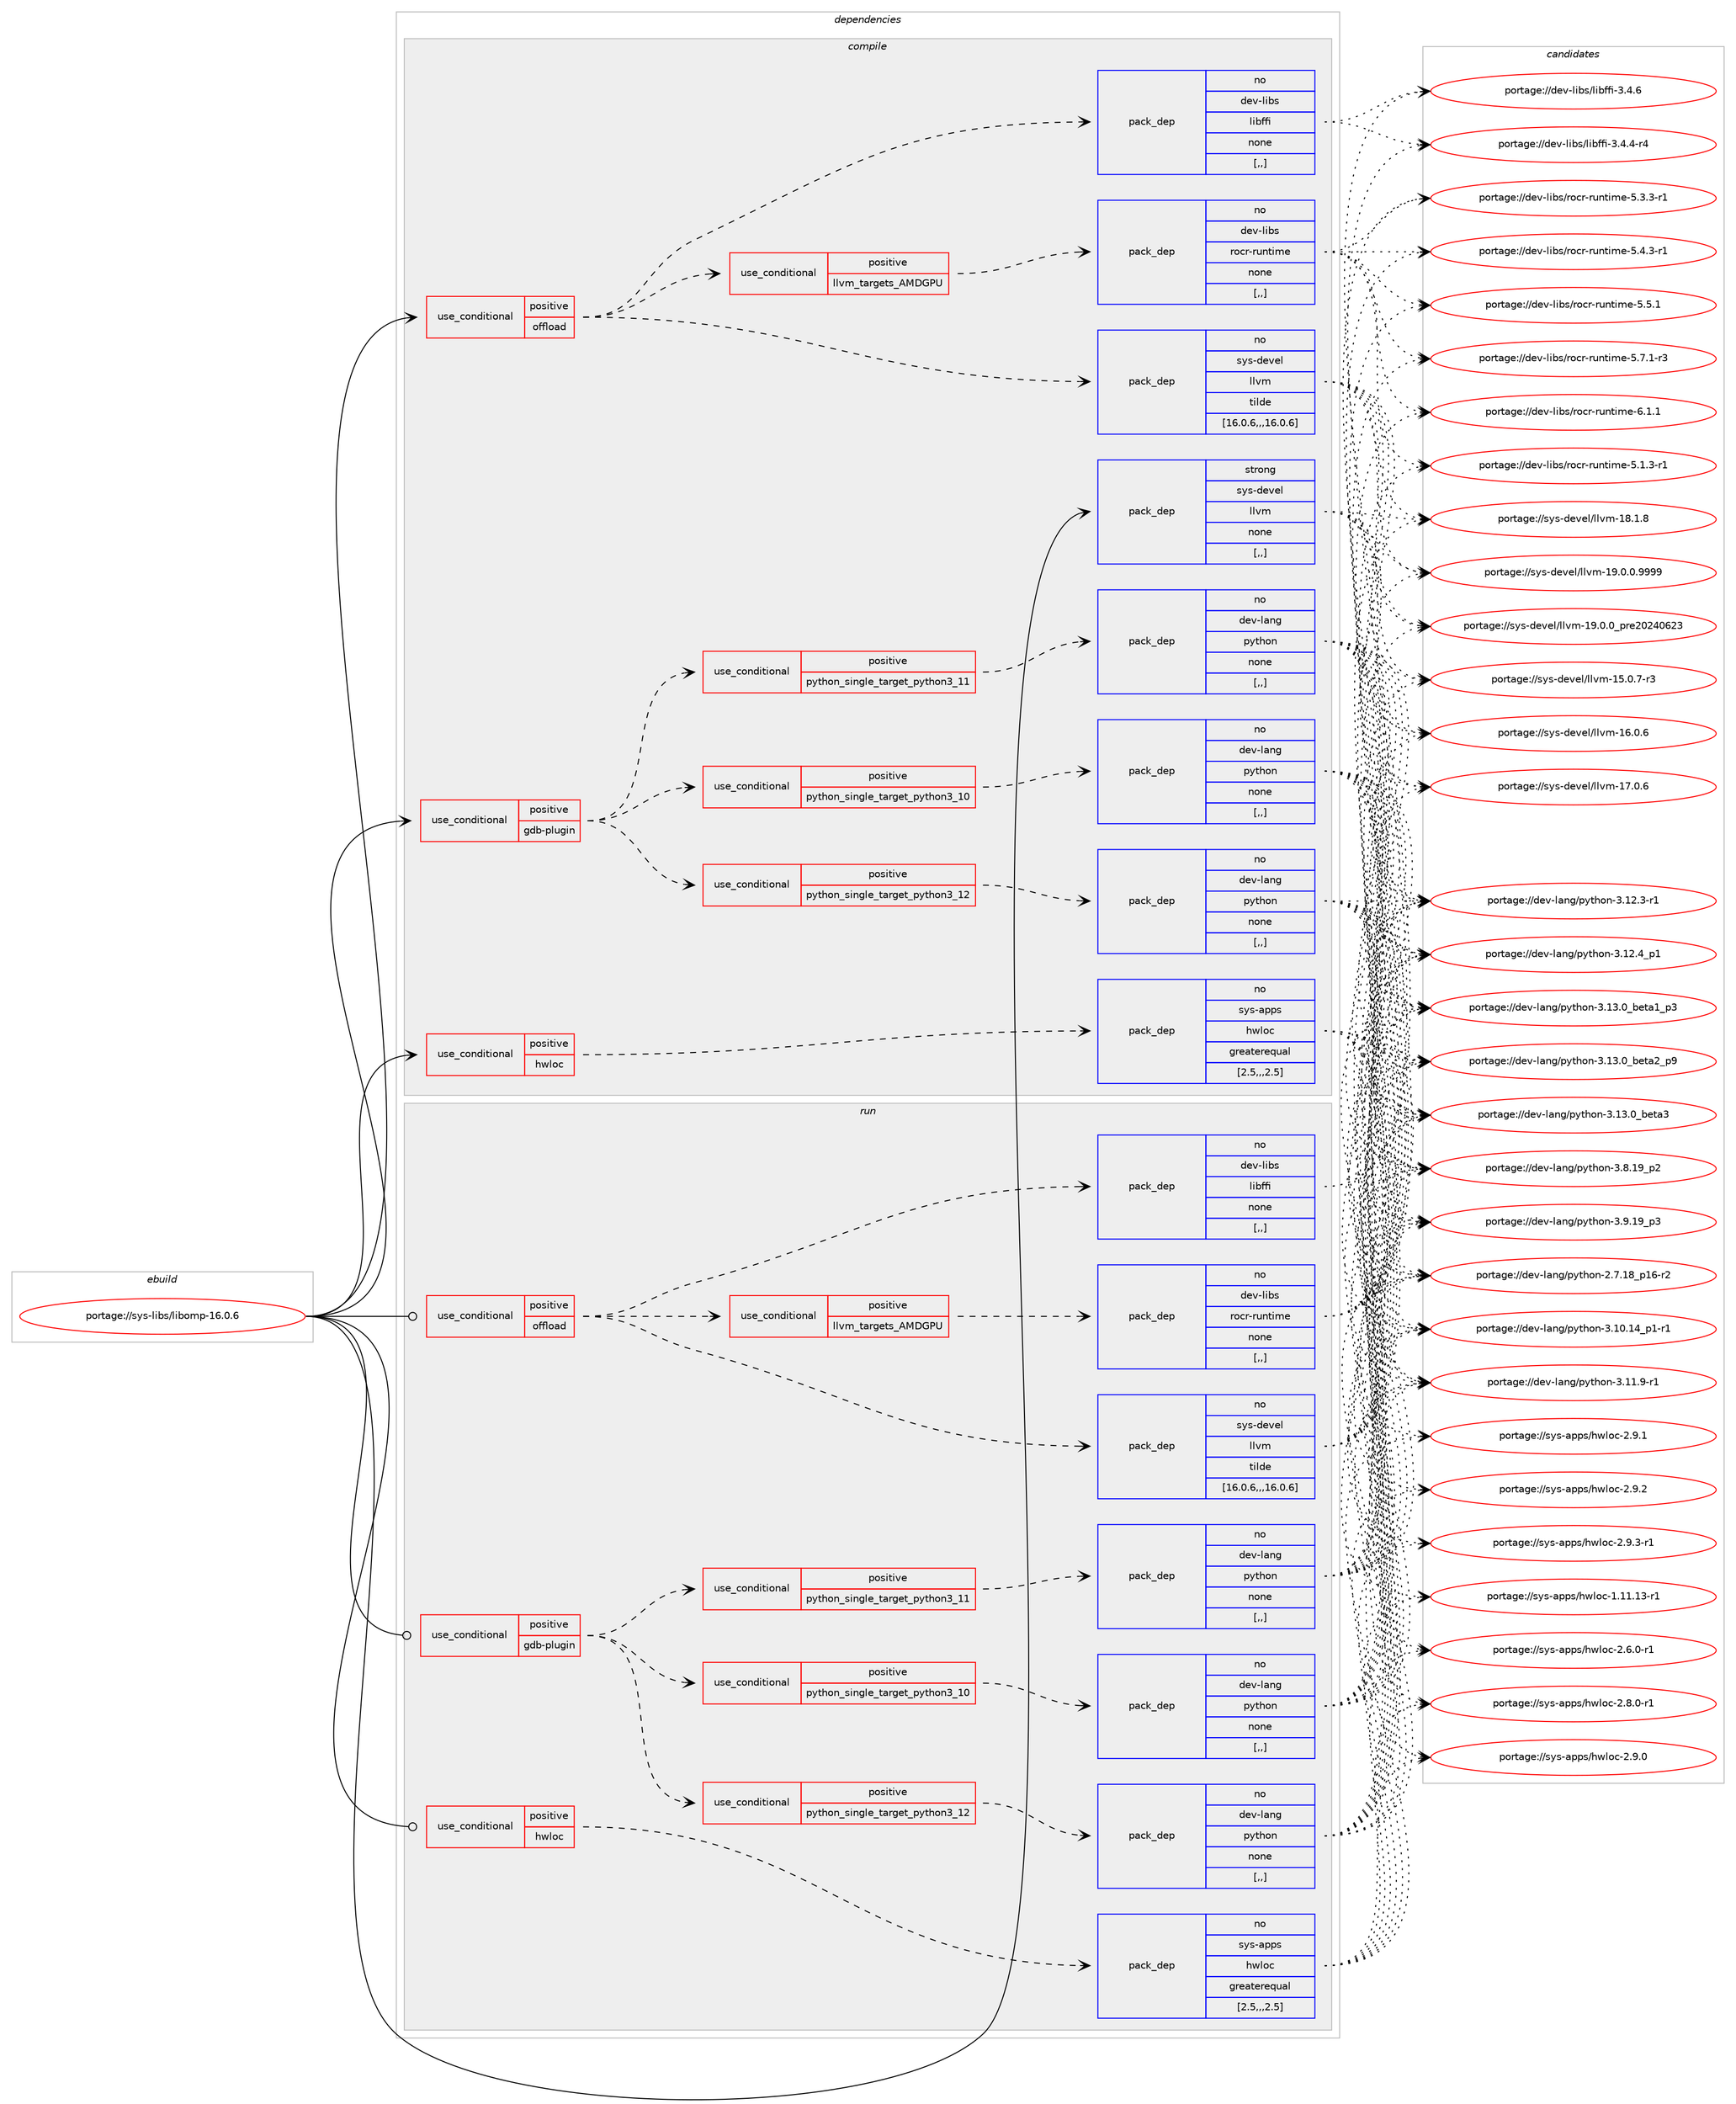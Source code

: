 digraph prolog {

# *************
# Graph options
# *************

newrank=true;
concentrate=true;
compound=true;
graph [rankdir=LR,fontname=Helvetica,fontsize=10,ranksep=1.5];#, ranksep=2.5, nodesep=0.2];
edge  [arrowhead=vee];
node  [fontname=Helvetica,fontsize=10];

# **********
# The ebuild
# **********

subgraph cluster_leftcol {
color=gray;
rank=same;
label=<<i>ebuild</i>>;
id [label="portage://sys-libs/libomp-16.0.6", color=red, width=4, href="../sys-libs/libomp-16.0.6.svg"];
}

# ****************
# The dependencies
# ****************

subgraph cluster_midcol {
color=gray;
label=<<i>dependencies</i>>;
subgraph cluster_compile {
fillcolor="#eeeeee";
style=filled;
label=<<i>compile</i>>;
subgraph cond114819 {
dependency431133 [label=<<TABLE BORDER="0" CELLBORDER="1" CELLSPACING="0" CELLPADDING="4"><TR><TD ROWSPAN="3" CELLPADDING="10">use_conditional</TD></TR><TR><TD>positive</TD></TR><TR><TD>gdb-plugin</TD></TR></TABLE>>, shape=none, color=red];
subgraph cond114820 {
dependency431134 [label=<<TABLE BORDER="0" CELLBORDER="1" CELLSPACING="0" CELLPADDING="4"><TR><TD ROWSPAN="3" CELLPADDING="10">use_conditional</TD></TR><TR><TD>positive</TD></TR><TR><TD>python_single_target_python3_10</TD></TR></TABLE>>, shape=none, color=red];
subgraph pack313389 {
dependency431135 [label=<<TABLE BORDER="0" CELLBORDER="1" CELLSPACING="0" CELLPADDING="4" WIDTH="220"><TR><TD ROWSPAN="6" CELLPADDING="30">pack_dep</TD></TR><TR><TD WIDTH="110">no</TD></TR><TR><TD>dev-lang</TD></TR><TR><TD>python</TD></TR><TR><TD>none</TD></TR><TR><TD>[,,]</TD></TR></TABLE>>, shape=none, color=blue];
}
dependency431134:e -> dependency431135:w [weight=20,style="dashed",arrowhead="vee"];
}
dependency431133:e -> dependency431134:w [weight=20,style="dashed",arrowhead="vee"];
subgraph cond114821 {
dependency431136 [label=<<TABLE BORDER="0" CELLBORDER="1" CELLSPACING="0" CELLPADDING="4"><TR><TD ROWSPAN="3" CELLPADDING="10">use_conditional</TD></TR><TR><TD>positive</TD></TR><TR><TD>python_single_target_python3_11</TD></TR></TABLE>>, shape=none, color=red];
subgraph pack313390 {
dependency431137 [label=<<TABLE BORDER="0" CELLBORDER="1" CELLSPACING="0" CELLPADDING="4" WIDTH="220"><TR><TD ROWSPAN="6" CELLPADDING="30">pack_dep</TD></TR><TR><TD WIDTH="110">no</TD></TR><TR><TD>dev-lang</TD></TR><TR><TD>python</TD></TR><TR><TD>none</TD></TR><TR><TD>[,,]</TD></TR></TABLE>>, shape=none, color=blue];
}
dependency431136:e -> dependency431137:w [weight=20,style="dashed",arrowhead="vee"];
}
dependency431133:e -> dependency431136:w [weight=20,style="dashed",arrowhead="vee"];
subgraph cond114822 {
dependency431138 [label=<<TABLE BORDER="0" CELLBORDER="1" CELLSPACING="0" CELLPADDING="4"><TR><TD ROWSPAN="3" CELLPADDING="10">use_conditional</TD></TR><TR><TD>positive</TD></TR><TR><TD>python_single_target_python3_12</TD></TR></TABLE>>, shape=none, color=red];
subgraph pack313391 {
dependency431139 [label=<<TABLE BORDER="0" CELLBORDER="1" CELLSPACING="0" CELLPADDING="4" WIDTH="220"><TR><TD ROWSPAN="6" CELLPADDING="30">pack_dep</TD></TR><TR><TD WIDTH="110">no</TD></TR><TR><TD>dev-lang</TD></TR><TR><TD>python</TD></TR><TR><TD>none</TD></TR><TR><TD>[,,]</TD></TR></TABLE>>, shape=none, color=blue];
}
dependency431138:e -> dependency431139:w [weight=20,style="dashed",arrowhead="vee"];
}
dependency431133:e -> dependency431138:w [weight=20,style="dashed",arrowhead="vee"];
}
id:e -> dependency431133:w [weight=20,style="solid",arrowhead="vee"];
subgraph cond114823 {
dependency431140 [label=<<TABLE BORDER="0" CELLBORDER="1" CELLSPACING="0" CELLPADDING="4"><TR><TD ROWSPAN="3" CELLPADDING="10">use_conditional</TD></TR><TR><TD>positive</TD></TR><TR><TD>hwloc</TD></TR></TABLE>>, shape=none, color=red];
subgraph pack313392 {
dependency431141 [label=<<TABLE BORDER="0" CELLBORDER="1" CELLSPACING="0" CELLPADDING="4" WIDTH="220"><TR><TD ROWSPAN="6" CELLPADDING="30">pack_dep</TD></TR><TR><TD WIDTH="110">no</TD></TR><TR><TD>sys-apps</TD></TR><TR><TD>hwloc</TD></TR><TR><TD>greaterequal</TD></TR><TR><TD>[2.5,,,2.5]</TD></TR></TABLE>>, shape=none, color=blue];
}
dependency431140:e -> dependency431141:w [weight=20,style="dashed",arrowhead="vee"];
}
id:e -> dependency431140:w [weight=20,style="solid",arrowhead="vee"];
subgraph cond114824 {
dependency431142 [label=<<TABLE BORDER="0" CELLBORDER="1" CELLSPACING="0" CELLPADDING="4"><TR><TD ROWSPAN="3" CELLPADDING="10">use_conditional</TD></TR><TR><TD>positive</TD></TR><TR><TD>offload</TD></TR></TABLE>>, shape=none, color=red];
subgraph pack313393 {
dependency431143 [label=<<TABLE BORDER="0" CELLBORDER="1" CELLSPACING="0" CELLPADDING="4" WIDTH="220"><TR><TD ROWSPAN="6" CELLPADDING="30">pack_dep</TD></TR><TR><TD WIDTH="110">no</TD></TR><TR><TD>dev-libs</TD></TR><TR><TD>libffi</TD></TR><TR><TD>none</TD></TR><TR><TD>[,,]</TD></TR></TABLE>>, shape=none, color=blue];
}
dependency431142:e -> dependency431143:w [weight=20,style="dashed",arrowhead="vee"];
subgraph pack313394 {
dependency431144 [label=<<TABLE BORDER="0" CELLBORDER="1" CELLSPACING="0" CELLPADDING="4" WIDTH="220"><TR><TD ROWSPAN="6" CELLPADDING="30">pack_dep</TD></TR><TR><TD WIDTH="110">no</TD></TR><TR><TD>sys-devel</TD></TR><TR><TD>llvm</TD></TR><TR><TD>tilde</TD></TR><TR><TD>[16.0.6,,,16.0.6]</TD></TR></TABLE>>, shape=none, color=blue];
}
dependency431142:e -> dependency431144:w [weight=20,style="dashed",arrowhead="vee"];
subgraph cond114825 {
dependency431145 [label=<<TABLE BORDER="0" CELLBORDER="1" CELLSPACING="0" CELLPADDING="4"><TR><TD ROWSPAN="3" CELLPADDING="10">use_conditional</TD></TR><TR><TD>positive</TD></TR><TR><TD>llvm_targets_AMDGPU</TD></TR></TABLE>>, shape=none, color=red];
subgraph pack313395 {
dependency431146 [label=<<TABLE BORDER="0" CELLBORDER="1" CELLSPACING="0" CELLPADDING="4" WIDTH="220"><TR><TD ROWSPAN="6" CELLPADDING="30">pack_dep</TD></TR><TR><TD WIDTH="110">no</TD></TR><TR><TD>dev-libs</TD></TR><TR><TD>rocr-runtime</TD></TR><TR><TD>none</TD></TR><TR><TD>[,,]</TD></TR></TABLE>>, shape=none, color=blue];
}
dependency431145:e -> dependency431146:w [weight=20,style="dashed",arrowhead="vee"];
}
dependency431142:e -> dependency431145:w [weight=20,style="dashed",arrowhead="vee"];
}
id:e -> dependency431142:w [weight=20,style="solid",arrowhead="vee"];
subgraph pack313396 {
dependency431147 [label=<<TABLE BORDER="0" CELLBORDER="1" CELLSPACING="0" CELLPADDING="4" WIDTH="220"><TR><TD ROWSPAN="6" CELLPADDING="30">pack_dep</TD></TR><TR><TD WIDTH="110">strong</TD></TR><TR><TD>sys-devel</TD></TR><TR><TD>llvm</TD></TR><TR><TD>none</TD></TR><TR><TD>[,,]</TD></TR></TABLE>>, shape=none, color=blue];
}
id:e -> dependency431147:w [weight=20,style="solid",arrowhead="vee"];
}
subgraph cluster_compileandrun {
fillcolor="#eeeeee";
style=filled;
label=<<i>compile and run</i>>;
}
subgraph cluster_run {
fillcolor="#eeeeee";
style=filled;
label=<<i>run</i>>;
subgraph cond114826 {
dependency431148 [label=<<TABLE BORDER="0" CELLBORDER="1" CELLSPACING="0" CELLPADDING="4"><TR><TD ROWSPAN="3" CELLPADDING="10">use_conditional</TD></TR><TR><TD>positive</TD></TR><TR><TD>gdb-plugin</TD></TR></TABLE>>, shape=none, color=red];
subgraph cond114827 {
dependency431149 [label=<<TABLE BORDER="0" CELLBORDER="1" CELLSPACING="0" CELLPADDING="4"><TR><TD ROWSPAN="3" CELLPADDING="10">use_conditional</TD></TR><TR><TD>positive</TD></TR><TR><TD>python_single_target_python3_10</TD></TR></TABLE>>, shape=none, color=red];
subgraph pack313397 {
dependency431150 [label=<<TABLE BORDER="0" CELLBORDER="1" CELLSPACING="0" CELLPADDING="4" WIDTH="220"><TR><TD ROWSPAN="6" CELLPADDING="30">pack_dep</TD></TR><TR><TD WIDTH="110">no</TD></TR><TR><TD>dev-lang</TD></TR><TR><TD>python</TD></TR><TR><TD>none</TD></TR><TR><TD>[,,]</TD></TR></TABLE>>, shape=none, color=blue];
}
dependency431149:e -> dependency431150:w [weight=20,style="dashed",arrowhead="vee"];
}
dependency431148:e -> dependency431149:w [weight=20,style="dashed",arrowhead="vee"];
subgraph cond114828 {
dependency431151 [label=<<TABLE BORDER="0" CELLBORDER="1" CELLSPACING="0" CELLPADDING="4"><TR><TD ROWSPAN="3" CELLPADDING="10">use_conditional</TD></TR><TR><TD>positive</TD></TR><TR><TD>python_single_target_python3_11</TD></TR></TABLE>>, shape=none, color=red];
subgraph pack313398 {
dependency431152 [label=<<TABLE BORDER="0" CELLBORDER="1" CELLSPACING="0" CELLPADDING="4" WIDTH="220"><TR><TD ROWSPAN="6" CELLPADDING="30">pack_dep</TD></TR><TR><TD WIDTH="110">no</TD></TR><TR><TD>dev-lang</TD></TR><TR><TD>python</TD></TR><TR><TD>none</TD></TR><TR><TD>[,,]</TD></TR></TABLE>>, shape=none, color=blue];
}
dependency431151:e -> dependency431152:w [weight=20,style="dashed",arrowhead="vee"];
}
dependency431148:e -> dependency431151:w [weight=20,style="dashed",arrowhead="vee"];
subgraph cond114829 {
dependency431153 [label=<<TABLE BORDER="0" CELLBORDER="1" CELLSPACING="0" CELLPADDING="4"><TR><TD ROWSPAN="3" CELLPADDING="10">use_conditional</TD></TR><TR><TD>positive</TD></TR><TR><TD>python_single_target_python3_12</TD></TR></TABLE>>, shape=none, color=red];
subgraph pack313399 {
dependency431154 [label=<<TABLE BORDER="0" CELLBORDER="1" CELLSPACING="0" CELLPADDING="4" WIDTH="220"><TR><TD ROWSPAN="6" CELLPADDING="30">pack_dep</TD></TR><TR><TD WIDTH="110">no</TD></TR><TR><TD>dev-lang</TD></TR><TR><TD>python</TD></TR><TR><TD>none</TD></TR><TR><TD>[,,]</TD></TR></TABLE>>, shape=none, color=blue];
}
dependency431153:e -> dependency431154:w [weight=20,style="dashed",arrowhead="vee"];
}
dependency431148:e -> dependency431153:w [weight=20,style="dashed",arrowhead="vee"];
}
id:e -> dependency431148:w [weight=20,style="solid",arrowhead="odot"];
subgraph cond114830 {
dependency431155 [label=<<TABLE BORDER="0" CELLBORDER="1" CELLSPACING="0" CELLPADDING="4"><TR><TD ROWSPAN="3" CELLPADDING="10">use_conditional</TD></TR><TR><TD>positive</TD></TR><TR><TD>hwloc</TD></TR></TABLE>>, shape=none, color=red];
subgraph pack313400 {
dependency431156 [label=<<TABLE BORDER="0" CELLBORDER="1" CELLSPACING="0" CELLPADDING="4" WIDTH="220"><TR><TD ROWSPAN="6" CELLPADDING="30">pack_dep</TD></TR><TR><TD WIDTH="110">no</TD></TR><TR><TD>sys-apps</TD></TR><TR><TD>hwloc</TD></TR><TR><TD>greaterequal</TD></TR><TR><TD>[2.5,,,2.5]</TD></TR></TABLE>>, shape=none, color=blue];
}
dependency431155:e -> dependency431156:w [weight=20,style="dashed",arrowhead="vee"];
}
id:e -> dependency431155:w [weight=20,style="solid",arrowhead="odot"];
subgraph cond114831 {
dependency431157 [label=<<TABLE BORDER="0" CELLBORDER="1" CELLSPACING="0" CELLPADDING="4"><TR><TD ROWSPAN="3" CELLPADDING="10">use_conditional</TD></TR><TR><TD>positive</TD></TR><TR><TD>offload</TD></TR></TABLE>>, shape=none, color=red];
subgraph pack313401 {
dependency431158 [label=<<TABLE BORDER="0" CELLBORDER="1" CELLSPACING="0" CELLPADDING="4" WIDTH="220"><TR><TD ROWSPAN="6" CELLPADDING="30">pack_dep</TD></TR><TR><TD WIDTH="110">no</TD></TR><TR><TD>dev-libs</TD></TR><TR><TD>libffi</TD></TR><TR><TD>none</TD></TR><TR><TD>[,,]</TD></TR></TABLE>>, shape=none, color=blue];
}
dependency431157:e -> dependency431158:w [weight=20,style="dashed",arrowhead="vee"];
subgraph pack313402 {
dependency431159 [label=<<TABLE BORDER="0" CELLBORDER="1" CELLSPACING="0" CELLPADDING="4" WIDTH="220"><TR><TD ROWSPAN="6" CELLPADDING="30">pack_dep</TD></TR><TR><TD WIDTH="110">no</TD></TR><TR><TD>sys-devel</TD></TR><TR><TD>llvm</TD></TR><TR><TD>tilde</TD></TR><TR><TD>[16.0.6,,,16.0.6]</TD></TR></TABLE>>, shape=none, color=blue];
}
dependency431157:e -> dependency431159:w [weight=20,style="dashed",arrowhead="vee"];
subgraph cond114832 {
dependency431160 [label=<<TABLE BORDER="0" CELLBORDER="1" CELLSPACING="0" CELLPADDING="4"><TR><TD ROWSPAN="3" CELLPADDING="10">use_conditional</TD></TR><TR><TD>positive</TD></TR><TR><TD>llvm_targets_AMDGPU</TD></TR></TABLE>>, shape=none, color=red];
subgraph pack313403 {
dependency431161 [label=<<TABLE BORDER="0" CELLBORDER="1" CELLSPACING="0" CELLPADDING="4" WIDTH="220"><TR><TD ROWSPAN="6" CELLPADDING="30">pack_dep</TD></TR><TR><TD WIDTH="110">no</TD></TR><TR><TD>dev-libs</TD></TR><TR><TD>rocr-runtime</TD></TR><TR><TD>none</TD></TR><TR><TD>[,,]</TD></TR></TABLE>>, shape=none, color=blue];
}
dependency431160:e -> dependency431161:w [weight=20,style="dashed",arrowhead="vee"];
}
dependency431157:e -> dependency431160:w [weight=20,style="dashed",arrowhead="vee"];
}
id:e -> dependency431157:w [weight=20,style="solid",arrowhead="odot"];
}
}

# **************
# The candidates
# **************

subgraph cluster_choices {
rank=same;
color=gray;
label=<<i>candidates</i>>;

subgraph choice313389 {
color=black;
nodesep=1;
choice100101118451089711010347112121116104111110455046554649569511249544511450 [label="portage://dev-lang/python-2.7.18_p16-r2", color=red, width=4,href="../dev-lang/python-2.7.18_p16-r2.svg"];
choice100101118451089711010347112121116104111110455146494846495295112494511449 [label="portage://dev-lang/python-3.10.14_p1-r1", color=red, width=4,href="../dev-lang/python-3.10.14_p1-r1.svg"];
choice100101118451089711010347112121116104111110455146494946574511449 [label="portage://dev-lang/python-3.11.9-r1", color=red, width=4,href="../dev-lang/python-3.11.9-r1.svg"];
choice100101118451089711010347112121116104111110455146495046514511449 [label="portage://dev-lang/python-3.12.3-r1", color=red, width=4,href="../dev-lang/python-3.12.3-r1.svg"];
choice100101118451089711010347112121116104111110455146495046529511249 [label="portage://dev-lang/python-3.12.4_p1", color=red, width=4,href="../dev-lang/python-3.12.4_p1.svg"];
choice10010111845108971101034711212111610411111045514649514648959810111697499511251 [label="portage://dev-lang/python-3.13.0_beta1_p3", color=red, width=4,href="../dev-lang/python-3.13.0_beta1_p3.svg"];
choice10010111845108971101034711212111610411111045514649514648959810111697509511257 [label="portage://dev-lang/python-3.13.0_beta2_p9", color=red, width=4,href="../dev-lang/python-3.13.0_beta2_p9.svg"];
choice1001011184510897110103471121211161041111104551464951464895981011169751 [label="portage://dev-lang/python-3.13.0_beta3", color=red, width=4,href="../dev-lang/python-3.13.0_beta3.svg"];
choice100101118451089711010347112121116104111110455146564649579511250 [label="portage://dev-lang/python-3.8.19_p2", color=red, width=4,href="../dev-lang/python-3.8.19_p2.svg"];
choice100101118451089711010347112121116104111110455146574649579511251 [label="portage://dev-lang/python-3.9.19_p3", color=red, width=4,href="../dev-lang/python-3.9.19_p3.svg"];
dependency431135:e -> choice100101118451089711010347112121116104111110455046554649569511249544511450:w [style=dotted,weight="100"];
dependency431135:e -> choice100101118451089711010347112121116104111110455146494846495295112494511449:w [style=dotted,weight="100"];
dependency431135:e -> choice100101118451089711010347112121116104111110455146494946574511449:w [style=dotted,weight="100"];
dependency431135:e -> choice100101118451089711010347112121116104111110455146495046514511449:w [style=dotted,weight="100"];
dependency431135:e -> choice100101118451089711010347112121116104111110455146495046529511249:w [style=dotted,weight="100"];
dependency431135:e -> choice10010111845108971101034711212111610411111045514649514648959810111697499511251:w [style=dotted,weight="100"];
dependency431135:e -> choice10010111845108971101034711212111610411111045514649514648959810111697509511257:w [style=dotted,weight="100"];
dependency431135:e -> choice1001011184510897110103471121211161041111104551464951464895981011169751:w [style=dotted,weight="100"];
dependency431135:e -> choice100101118451089711010347112121116104111110455146564649579511250:w [style=dotted,weight="100"];
dependency431135:e -> choice100101118451089711010347112121116104111110455146574649579511251:w [style=dotted,weight="100"];
}
subgraph choice313390 {
color=black;
nodesep=1;
choice100101118451089711010347112121116104111110455046554649569511249544511450 [label="portage://dev-lang/python-2.7.18_p16-r2", color=red, width=4,href="../dev-lang/python-2.7.18_p16-r2.svg"];
choice100101118451089711010347112121116104111110455146494846495295112494511449 [label="portage://dev-lang/python-3.10.14_p1-r1", color=red, width=4,href="../dev-lang/python-3.10.14_p1-r1.svg"];
choice100101118451089711010347112121116104111110455146494946574511449 [label="portage://dev-lang/python-3.11.9-r1", color=red, width=4,href="../dev-lang/python-3.11.9-r1.svg"];
choice100101118451089711010347112121116104111110455146495046514511449 [label="portage://dev-lang/python-3.12.3-r1", color=red, width=4,href="../dev-lang/python-3.12.3-r1.svg"];
choice100101118451089711010347112121116104111110455146495046529511249 [label="portage://dev-lang/python-3.12.4_p1", color=red, width=4,href="../dev-lang/python-3.12.4_p1.svg"];
choice10010111845108971101034711212111610411111045514649514648959810111697499511251 [label="portage://dev-lang/python-3.13.0_beta1_p3", color=red, width=4,href="../dev-lang/python-3.13.0_beta1_p3.svg"];
choice10010111845108971101034711212111610411111045514649514648959810111697509511257 [label="portage://dev-lang/python-3.13.0_beta2_p9", color=red, width=4,href="../dev-lang/python-3.13.0_beta2_p9.svg"];
choice1001011184510897110103471121211161041111104551464951464895981011169751 [label="portage://dev-lang/python-3.13.0_beta3", color=red, width=4,href="../dev-lang/python-3.13.0_beta3.svg"];
choice100101118451089711010347112121116104111110455146564649579511250 [label="portage://dev-lang/python-3.8.19_p2", color=red, width=4,href="../dev-lang/python-3.8.19_p2.svg"];
choice100101118451089711010347112121116104111110455146574649579511251 [label="portage://dev-lang/python-3.9.19_p3", color=red, width=4,href="../dev-lang/python-3.9.19_p3.svg"];
dependency431137:e -> choice100101118451089711010347112121116104111110455046554649569511249544511450:w [style=dotted,weight="100"];
dependency431137:e -> choice100101118451089711010347112121116104111110455146494846495295112494511449:w [style=dotted,weight="100"];
dependency431137:e -> choice100101118451089711010347112121116104111110455146494946574511449:w [style=dotted,weight="100"];
dependency431137:e -> choice100101118451089711010347112121116104111110455146495046514511449:w [style=dotted,weight="100"];
dependency431137:e -> choice100101118451089711010347112121116104111110455146495046529511249:w [style=dotted,weight="100"];
dependency431137:e -> choice10010111845108971101034711212111610411111045514649514648959810111697499511251:w [style=dotted,weight="100"];
dependency431137:e -> choice10010111845108971101034711212111610411111045514649514648959810111697509511257:w [style=dotted,weight="100"];
dependency431137:e -> choice1001011184510897110103471121211161041111104551464951464895981011169751:w [style=dotted,weight="100"];
dependency431137:e -> choice100101118451089711010347112121116104111110455146564649579511250:w [style=dotted,weight="100"];
dependency431137:e -> choice100101118451089711010347112121116104111110455146574649579511251:w [style=dotted,weight="100"];
}
subgraph choice313391 {
color=black;
nodesep=1;
choice100101118451089711010347112121116104111110455046554649569511249544511450 [label="portage://dev-lang/python-2.7.18_p16-r2", color=red, width=4,href="../dev-lang/python-2.7.18_p16-r2.svg"];
choice100101118451089711010347112121116104111110455146494846495295112494511449 [label="portage://dev-lang/python-3.10.14_p1-r1", color=red, width=4,href="../dev-lang/python-3.10.14_p1-r1.svg"];
choice100101118451089711010347112121116104111110455146494946574511449 [label="portage://dev-lang/python-3.11.9-r1", color=red, width=4,href="../dev-lang/python-3.11.9-r1.svg"];
choice100101118451089711010347112121116104111110455146495046514511449 [label="portage://dev-lang/python-3.12.3-r1", color=red, width=4,href="../dev-lang/python-3.12.3-r1.svg"];
choice100101118451089711010347112121116104111110455146495046529511249 [label="portage://dev-lang/python-3.12.4_p1", color=red, width=4,href="../dev-lang/python-3.12.4_p1.svg"];
choice10010111845108971101034711212111610411111045514649514648959810111697499511251 [label="portage://dev-lang/python-3.13.0_beta1_p3", color=red, width=4,href="../dev-lang/python-3.13.0_beta1_p3.svg"];
choice10010111845108971101034711212111610411111045514649514648959810111697509511257 [label="portage://dev-lang/python-3.13.0_beta2_p9", color=red, width=4,href="../dev-lang/python-3.13.0_beta2_p9.svg"];
choice1001011184510897110103471121211161041111104551464951464895981011169751 [label="portage://dev-lang/python-3.13.0_beta3", color=red, width=4,href="../dev-lang/python-3.13.0_beta3.svg"];
choice100101118451089711010347112121116104111110455146564649579511250 [label="portage://dev-lang/python-3.8.19_p2", color=red, width=4,href="../dev-lang/python-3.8.19_p2.svg"];
choice100101118451089711010347112121116104111110455146574649579511251 [label="portage://dev-lang/python-3.9.19_p3", color=red, width=4,href="../dev-lang/python-3.9.19_p3.svg"];
dependency431139:e -> choice100101118451089711010347112121116104111110455046554649569511249544511450:w [style=dotted,weight="100"];
dependency431139:e -> choice100101118451089711010347112121116104111110455146494846495295112494511449:w [style=dotted,weight="100"];
dependency431139:e -> choice100101118451089711010347112121116104111110455146494946574511449:w [style=dotted,weight="100"];
dependency431139:e -> choice100101118451089711010347112121116104111110455146495046514511449:w [style=dotted,weight="100"];
dependency431139:e -> choice100101118451089711010347112121116104111110455146495046529511249:w [style=dotted,weight="100"];
dependency431139:e -> choice10010111845108971101034711212111610411111045514649514648959810111697499511251:w [style=dotted,weight="100"];
dependency431139:e -> choice10010111845108971101034711212111610411111045514649514648959810111697509511257:w [style=dotted,weight="100"];
dependency431139:e -> choice1001011184510897110103471121211161041111104551464951464895981011169751:w [style=dotted,weight="100"];
dependency431139:e -> choice100101118451089711010347112121116104111110455146564649579511250:w [style=dotted,weight="100"];
dependency431139:e -> choice100101118451089711010347112121116104111110455146574649579511251:w [style=dotted,weight="100"];
}
subgraph choice313392 {
color=black;
nodesep=1;
choice1151211154597112112115471041191081119945494649494649514511449 [label="portage://sys-apps/hwloc-1.11.13-r1", color=red, width=4,href="../sys-apps/hwloc-1.11.13-r1.svg"];
choice115121115459711211211547104119108111994550465446484511449 [label="portage://sys-apps/hwloc-2.6.0-r1", color=red, width=4,href="../sys-apps/hwloc-2.6.0-r1.svg"];
choice115121115459711211211547104119108111994550465646484511449 [label="portage://sys-apps/hwloc-2.8.0-r1", color=red, width=4,href="../sys-apps/hwloc-2.8.0-r1.svg"];
choice11512111545971121121154710411910811199455046574648 [label="portage://sys-apps/hwloc-2.9.0", color=red, width=4,href="../sys-apps/hwloc-2.9.0.svg"];
choice11512111545971121121154710411910811199455046574649 [label="portage://sys-apps/hwloc-2.9.1", color=red, width=4,href="../sys-apps/hwloc-2.9.1.svg"];
choice11512111545971121121154710411910811199455046574650 [label="portage://sys-apps/hwloc-2.9.2", color=red, width=4,href="../sys-apps/hwloc-2.9.2.svg"];
choice115121115459711211211547104119108111994550465746514511449 [label="portage://sys-apps/hwloc-2.9.3-r1", color=red, width=4,href="../sys-apps/hwloc-2.9.3-r1.svg"];
dependency431141:e -> choice1151211154597112112115471041191081119945494649494649514511449:w [style=dotted,weight="100"];
dependency431141:e -> choice115121115459711211211547104119108111994550465446484511449:w [style=dotted,weight="100"];
dependency431141:e -> choice115121115459711211211547104119108111994550465646484511449:w [style=dotted,weight="100"];
dependency431141:e -> choice11512111545971121121154710411910811199455046574648:w [style=dotted,weight="100"];
dependency431141:e -> choice11512111545971121121154710411910811199455046574649:w [style=dotted,weight="100"];
dependency431141:e -> choice11512111545971121121154710411910811199455046574650:w [style=dotted,weight="100"];
dependency431141:e -> choice115121115459711211211547104119108111994550465746514511449:w [style=dotted,weight="100"];
}
subgraph choice313393 {
color=black;
nodesep=1;
choice100101118451081059811547108105981021021054551465246524511452 [label="portage://dev-libs/libffi-3.4.4-r4", color=red, width=4,href="../dev-libs/libffi-3.4.4-r4.svg"];
choice10010111845108105981154710810598102102105455146524654 [label="portage://dev-libs/libffi-3.4.6", color=red, width=4,href="../dev-libs/libffi-3.4.6.svg"];
dependency431143:e -> choice100101118451081059811547108105981021021054551465246524511452:w [style=dotted,weight="100"];
dependency431143:e -> choice10010111845108105981154710810598102102105455146524654:w [style=dotted,weight="100"];
}
subgraph choice313394 {
color=black;
nodesep=1;
choice1151211154510010111810110847108108118109454953464846554511451 [label="portage://sys-devel/llvm-15.0.7-r3", color=red, width=4,href="../sys-devel/llvm-15.0.7-r3.svg"];
choice115121115451001011181011084710810811810945495446484654 [label="portage://sys-devel/llvm-16.0.6", color=red, width=4,href="../sys-devel/llvm-16.0.6.svg"];
choice115121115451001011181011084710810811810945495546484654 [label="portage://sys-devel/llvm-17.0.6", color=red, width=4,href="../sys-devel/llvm-17.0.6.svg"];
choice115121115451001011181011084710810811810945495646494656 [label="portage://sys-devel/llvm-18.1.8", color=red, width=4,href="../sys-devel/llvm-18.1.8.svg"];
choice1151211154510010111810110847108108118109454957464846484657575757 [label="portage://sys-devel/llvm-19.0.0.9999", color=red, width=4,href="../sys-devel/llvm-19.0.0.9999.svg"];
choice115121115451001011181011084710810811810945495746484648951121141015048505248545051 [label="portage://sys-devel/llvm-19.0.0_pre20240623", color=red, width=4,href="../sys-devel/llvm-19.0.0_pre20240623.svg"];
dependency431144:e -> choice1151211154510010111810110847108108118109454953464846554511451:w [style=dotted,weight="100"];
dependency431144:e -> choice115121115451001011181011084710810811810945495446484654:w [style=dotted,weight="100"];
dependency431144:e -> choice115121115451001011181011084710810811810945495546484654:w [style=dotted,weight="100"];
dependency431144:e -> choice115121115451001011181011084710810811810945495646494656:w [style=dotted,weight="100"];
dependency431144:e -> choice1151211154510010111810110847108108118109454957464846484657575757:w [style=dotted,weight="100"];
dependency431144:e -> choice115121115451001011181011084710810811810945495746484648951121141015048505248545051:w [style=dotted,weight="100"];
}
subgraph choice313395 {
color=black;
nodesep=1;
choice10010111845108105981154711411199114451141171101161051091014553464946514511449 [label="portage://dev-libs/rocr-runtime-5.1.3-r1", color=red, width=4,href="../dev-libs/rocr-runtime-5.1.3-r1.svg"];
choice10010111845108105981154711411199114451141171101161051091014553465146514511449 [label="portage://dev-libs/rocr-runtime-5.3.3-r1", color=red, width=4,href="../dev-libs/rocr-runtime-5.3.3-r1.svg"];
choice10010111845108105981154711411199114451141171101161051091014553465246514511449 [label="portage://dev-libs/rocr-runtime-5.4.3-r1", color=red, width=4,href="../dev-libs/rocr-runtime-5.4.3-r1.svg"];
choice1001011184510810598115471141119911445114117110116105109101455346534649 [label="portage://dev-libs/rocr-runtime-5.5.1", color=red, width=4,href="../dev-libs/rocr-runtime-5.5.1.svg"];
choice10010111845108105981154711411199114451141171101161051091014553465546494511451 [label="portage://dev-libs/rocr-runtime-5.7.1-r3", color=red, width=4,href="../dev-libs/rocr-runtime-5.7.1-r3.svg"];
choice1001011184510810598115471141119911445114117110116105109101455446494649 [label="portage://dev-libs/rocr-runtime-6.1.1", color=red, width=4,href="../dev-libs/rocr-runtime-6.1.1.svg"];
dependency431146:e -> choice10010111845108105981154711411199114451141171101161051091014553464946514511449:w [style=dotted,weight="100"];
dependency431146:e -> choice10010111845108105981154711411199114451141171101161051091014553465146514511449:w [style=dotted,weight="100"];
dependency431146:e -> choice10010111845108105981154711411199114451141171101161051091014553465246514511449:w [style=dotted,weight="100"];
dependency431146:e -> choice1001011184510810598115471141119911445114117110116105109101455346534649:w [style=dotted,weight="100"];
dependency431146:e -> choice10010111845108105981154711411199114451141171101161051091014553465546494511451:w [style=dotted,weight="100"];
dependency431146:e -> choice1001011184510810598115471141119911445114117110116105109101455446494649:w [style=dotted,weight="100"];
}
subgraph choice313396 {
color=black;
nodesep=1;
choice1151211154510010111810110847108108118109454953464846554511451 [label="portage://sys-devel/llvm-15.0.7-r3", color=red, width=4,href="../sys-devel/llvm-15.0.7-r3.svg"];
choice115121115451001011181011084710810811810945495446484654 [label="portage://sys-devel/llvm-16.0.6", color=red, width=4,href="../sys-devel/llvm-16.0.6.svg"];
choice115121115451001011181011084710810811810945495546484654 [label="portage://sys-devel/llvm-17.0.6", color=red, width=4,href="../sys-devel/llvm-17.0.6.svg"];
choice115121115451001011181011084710810811810945495646494656 [label="portage://sys-devel/llvm-18.1.8", color=red, width=4,href="../sys-devel/llvm-18.1.8.svg"];
choice1151211154510010111810110847108108118109454957464846484657575757 [label="portage://sys-devel/llvm-19.0.0.9999", color=red, width=4,href="../sys-devel/llvm-19.0.0.9999.svg"];
choice115121115451001011181011084710810811810945495746484648951121141015048505248545051 [label="portage://sys-devel/llvm-19.0.0_pre20240623", color=red, width=4,href="../sys-devel/llvm-19.0.0_pre20240623.svg"];
dependency431147:e -> choice1151211154510010111810110847108108118109454953464846554511451:w [style=dotted,weight="100"];
dependency431147:e -> choice115121115451001011181011084710810811810945495446484654:w [style=dotted,weight="100"];
dependency431147:e -> choice115121115451001011181011084710810811810945495546484654:w [style=dotted,weight="100"];
dependency431147:e -> choice115121115451001011181011084710810811810945495646494656:w [style=dotted,weight="100"];
dependency431147:e -> choice1151211154510010111810110847108108118109454957464846484657575757:w [style=dotted,weight="100"];
dependency431147:e -> choice115121115451001011181011084710810811810945495746484648951121141015048505248545051:w [style=dotted,weight="100"];
}
subgraph choice313397 {
color=black;
nodesep=1;
choice100101118451089711010347112121116104111110455046554649569511249544511450 [label="portage://dev-lang/python-2.7.18_p16-r2", color=red, width=4,href="../dev-lang/python-2.7.18_p16-r2.svg"];
choice100101118451089711010347112121116104111110455146494846495295112494511449 [label="portage://dev-lang/python-3.10.14_p1-r1", color=red, width=4,href="../dev-lang/python-3.10.14_p1-r1.svg"];
choice100101118451089711010347112121116104111110455146494946574511449 [label="portage://dev-lang/python-3.11.9-r1", color=red, width=4,href="../dev-lang/python-3.11.9-r1.svg"];
choice100101118451089711010347112121116104111110455146495046514511449 [label="portage://dev-lang/python-3.12.3-r1", color=red, width=4,href="../dev-lang/python-3.12.3-r1.svg"];
choice100101118451089711010347112121116104111110455146495046529511249 [label="portage://dev-lang/python-3.12.4_p1", color=red, width=4,href="../dev-lang/python-3.12.4_p1.svg"];
choice10010111845108971101034711212111610411111045514649514648959810111697499511251 [label="portage://dev-lang/python-3.13.0_beta1_p3", color=red, width=4,href="../dev-lang/python-3.13.0_beta1_p3.svg"];
choice10010111845108971101034711212111610411111045514649514648959810111697509511257 [label="portage://dev-lang/python-3.13.0_beta2_p9", color=red, width=4,href="../dev-lang/python-3.13.0_beta2_p9.svg"];
choice1001011184510897110103471121211161041111104551464951464895981011169751 [label="portage://dev-lang/python-3.13.0_beta3", color=red, width=4,href="../dev-lang/python-3.13.0_beta3.svg"];
choice100101118451089711010347112121116104111110455146564649579511250 [label="portage://dev-lang/python-3.8.19_p2", color=red, width=4,href="../dev-lang/python-3.8.19_p2.svg"];
choice100101118451089711010347112121116104111110455146574649579511251 [label="portage://dev-lang/python-3.9.19_p3", color=red, width=4,href="../dev-lang/python-3.9.19_p3.svg"];
dependency431150:e -> choice100101118451089711010347112121116104111110455046554649569511249544511450:w [style=dotted,weight="100"];
dependency431150:e -> choice100101118451089711010347112121116104111110455146494846495295112494511449:w [style=dotted,weight="100"];
dependency431150:e -> choice100101118451089711010347112121116104111110455146494946574511449:w [style=dotted,weight="100"];
dependency431150:e -> choice100101118451089711010347112121116104111110455146495046514511449:w [style=dotted,weight="100"];
dependency431150:e -> choice100101118451089711010347112121116104111110455146495046529511249:w [style=dotted,weight="100"];
dependency431150:e -> choice10010111845108971101034711212111610411111045514649514648959810111697499511251:w [style=dotted,weight="100"];
dependency431150:e -> choice10010111845108971101034711212111610411111045514649514648959810111697509511257:w [style=dotted,weight="100"];
dependency431150:e -> choice1001011184510897110103471121211161041111104551464951464895981011169751:w [style=dotted,weight="100"];
dependency431150:e -> choice100101118451089711010347112121116104111110455146564649579511250:w [style=dotted,weight="100"];
dependency431150:e -> choice100101118451089711010347112121116104111110455146574649579511251:w [style=dotted,weight="100"];
}
subgraph choice313398 {
color=black;
nodesep=1;
choice100101118451089711010347112121116104111110455046554649569511249544511450 [label="portage://dev-lang/python-2.7.18_p16-r2", color=red, width=4,href="../dev-lang/python-2.7.18_p16-r2.svg"];
choice100101118451089711010347112121116104111110455146494846495295112494511449 [label="portage://dev-lang/python-3.10.14_p1-r1", color=red, width=4,href="../dev-lang/python-3.10.14_p1-r1.svg"];
choice100101118451089711010347112121116104111110455146494946574511449 [label="portage://dev-lang/python-3.11.9-r1", color=red, width=4,href="../dev-lang/python-3.11.9-r1.svg"];
choice100101118451089711010347112121116104111110455146495046514511449 [label="portage://dev-lang/python-3.12.3-r1", color=red, width=4,href="../dev-lang/python-3.12.3-r1.svg"];
choice100101118451089711010347112121116104111110455146495046529511249 [label="portage://dev-lang/python-3.12.4_p1", color=red, width=4,href="../dev-lang/python-3.12.4_p1.svg"];
choice10010111845108971101034711212111610411111045514649514648959810111697499511251 [label="portage://dev-lang/python-3.13.0_beta1_p3", color=red, width=4,href="../dev-lang/python-3.13.0_beta1_p3.svg"];
choice10010111845108971101034711212111610411111045514649514648959810111697509511257 [label="portage://dev-lang/python-3.13.0_beta2_p9", color=red, width=4,href="../dev-lang/python-3.13.0_beta2_p9.svg"];
choice1001011184510897110103471121211161041111104551464951464895981011169751 [label="portage://dev-lang/python-3.13.0_beta3", color=red, width=4,href="../dev-lang/python-3.13.0_beta3.svg"];
choice100101118451089711010347112121116104111110455146564649579511250 [label="portage://dev-lang/python-3.8.19_p2", color=red, width=4,href="../dev-lang/python-3.8.19_p2.svg"];
choice100101118451089711010347112121116104111110455146574649579511251 [label="portage://dev-lang/python-3.9.19_p3", color=red, width=4,href="../dev-lang/python-3.9.19_p3.svg"];
dependency431152:e -> choice100101118451089711010347112121116104111110455046554649569511249544511450:w [style=dotted,weight="100"];
dependency431152:e -> choice100101118451089711010347112121116104111110455146494846495295112494511449:w [style=dotted,weight="100"];
dependency431152:e -> choice100101118451089711010347112121116104111110455146494946574511449:w [style=dotted,weight="100"];
dependency431152:e -> choice100101118451089711010347112121116104111110455146495046514511449:w [style=dotted,weight="100"];
dependency431152:e -> choice100101118451089711010347112121116104111110455146495046529511249:w [style=dotted,weight="100"];
dependency431152:e -> choice10010111845108971101034711212111610411111045514649514648959810111697499511251:w [style=dotted,weight="100"];
dependency431152:e -> choice10010111845108971101034711212111610411111045514649514648959810111697509511257:w [style=dotted,weight="100"];
dependency431152:e -> choice1001011184510897110103471121211161041111104551464951464895981011169751:w [style=dotted,weight="100"];
dependency431152:e -> choice100101118451089711010347112121116104111110455146564649579511250:w [style=dotted,weight="100"];
dependency431152:e -> choice100101118451089711010347112121116104111110455146574649579511251:w [style=dotted,weight="100"];
}
subgraph choice313399 {
color=black;
nodesep=1;
choice100101118451089711010347112121116104111110455046554649569511249544511450 [label="portage://dev-lang/python-2.7.18_p16-r2", color=red, width=4,href="../dev-lang/python-2.7.18_p16-r2.svg"];
choice100101118451089711010347112121116104111110455146494846495295112494511449 [label="portage://dev-lang/python-3.10.14_p1-r1", color=red, width=4,href="../dev-lang/python-3.10.14_p1-r1.svg"];
choice100101118451089711010347112121116104111110455146494946574511449 [label="portage://dev-lang/python-3.11.9-r1", color=red, width=4,href="../dev-lang/python-3.11.9-r1.svg"];
choice100101118451089711010347112121116104111110455146495046514511449 [label="portage://dev-lang/python-3.12.3-r1", color=red, width=4,href="../dev-lang/python-3.12.3-r1.svg"];
choice100101118451089711010347112121116104111110455146495046529511249 [label="portage://dev-lang/python-3.12.4_p1", color=red, width=4,href="../dev-lang/python-3.12.4_p1.svg"];
choice10010111845108971101034711212111610411111045514649514648959810111697499511251 [label="portage://dev-lang/python-3.13.0_beta1_p3", color=red, width=4,href="../dev-lang/python-3.13.0_beta1_p3.svg"];
choice10010111845108971101034711212111610411111045514649514648959810111697509511257 [label="portage://dev-lang/python-3.13.0_beta2_p9", color=red, width=4,href="../dev-lang/python-3.13.0_beta2_p9.svg"];
choice1001011184510897110103471121211161041111104551464951464895981011169751 [label="portage://dev-lang/python-3.13.0_beta3", color=red, width=4,href="../dev-lang/python-3.13.0_beta3.svg"];
choice100101118451089711010347112121116104111110455146564649579511250 [label="portage://dev-lang/python-3.8.19_p2", color=red, width=4,href="../dev-lang/python-3.8.19_p2.svg"];
choice100101118451089711010347112121116104111110455146574649579511251 [label="portage://dev-lang/python-3.9.19_p3", color=red, width=4,href="../dev-lang/python-3.9.19_p3.svg"];
dependency431154:e -> choice100101118451089711010347112121116104111110455046554649569511249544511450:w [style=dotted,weight="100"];
dependency431154:e -> choice100101118451089711010347112121116104111110455146494846495295112494511449:w [style=dotted,weight="100"];
dependency431154:e -> choice100101118451089711010347112121116104111110455146494946574511449:w [style=dotted,weight="100"];
dependency431154:e -> choice100101118451089711010347112121116104111110455146495046514511449:w [style=dotted,weight="100"];
dependency431154:e -> choice100101118451089711010347112121116104111110455146495046529511249:w [style=dotted,weight="100"];
dependency431154:e -> choice10010111845108971101034711212111610411111045514649514648959810111697499511251:w [style=dotted,weight="100"];
dependency431154:e -> choice10010111845108971101034711212111610411111045514649514648959810111697509511257:w [style=dotted,weight="100"];
dependency431154:e -> choice1001011184510897110103471121211161041111104551464951464895981011169751:w [style=dotted,weight="100"];
dependency431154:e -> choice100101118451089711010347112121116104111110455146564649579511250:w [style=dotted,weight="100"];
dependency431154:e -> choice100101118451089711010347112121116104111110455146574649579511251:w [style=dotted,weight="100"];
}
subgraph choice313400 {
color=black;
nodesep=1;
choice1151211154597112112115471041191081119945494649494649514511449 [label="portage://sys-apps/hwloc-1.11.13-r1", color=red, width=4,href="../sys-apps/hwloc-1.11.13-r1.svg"];
choice115121115459711211211547104119108111994550465446484511449 [label="portage://sys-apps/hwloc-2.6.0-r1", color=red, width=4,href="../sys-apps/hwloc-2.6.0-r1.svg"];
choice115121115459711211211547104119108111994550465646484511449 [label="portage://sys-apps/hwloc-2.8.0-r1", color=red, width=4,href="../sys-apps/hwloc-2.8.0-r1.svg"];
choice11512111545971121121154710411910811199455046574648 [label="portage://sys-apps/hwloc-2.9.0", color=red, width=4,href="../sys-apps/hwloc-2.9.0.svg"];
choice11512111545971121121154710411910811199455046574649 [label="portage://sys-apps/hwloc-2.9.1", color=red, width=4,href="../sys-apps/hwloc-2.9.1.svg"];
choice11512111545971121121154710411910811199455046574650 [label="portage://sys-apps/hwloc-2.9.2", color=red, width=4,href="../sys-apps/hwloc-2.9.2.svg"];
choice115121115459711211211547104119108111994550465746514511449 [label="portage://sys-apps/hwloc-2.9.3-r1", color=red, width=4,href="../sys-apps/hwloc-2.9.3-r1.svg"];
dependency431156:e -> choice1151211154597112112115471041191081119945494649494649514511449:w [style=dotted,weight="100"];
dependency431156:e -> choice115121115459711211211547104119108111994550465446484511449:w [style=dotted,weight="100"];
dependency431156:e -> choice115121115459711211211547104119108111994550465646484511449:w [style=dotted,weight="100"];
dependency431156:e -> choice11512111545971121121154710411910811199455046574648:w [style=dotted,weight="100"];
dependency431156:e -> choice11512111545971121121154710411910811199455046574649:w [style=dotted,weight="100"];
dependency431156:e -> choice11512111545971121121154710411910811199455046574650:w [style=dotted,weight="100"];
dependency431156:e -> choice115121115459711211211547104119108111994550465746514511449:w [style=dotted,weight="100"];
}
subgraph choice313401 {
color=black;
nodesep=1;
choice100101118451081059811547108105981021021054551465246524511452 [label="portage://dev-libs/libffi-3.4.4-r4", color=red, width=4,href="../dev-libs/libffi-3.4.4-r4.svg"];
choice10010111845108105981154710810598102102105455146524654 [label="portage://dev-libs/libffi-3.4.6", color=red, width=4,href="../dev-libs/libffi-3.4.6.svg"];
dependency431158:e -> choice100101118451081059811547108105981021021054551465246524511452:w [style=dotted,weight="100"];
dependency431158:e -> choice10010111845108105981154710810598102102105455146524654:w [style=dotted,weight="100"];
}
subgraph choice313402 {
color=black;
nodesep=1;
choice1151211154510010111810110847108108118109454953464846554511451 [label="portage://sys-devel/llvm-15.0.7-r3", color=red, width=4,href="../sys-devel/llvm-15.0.7-r3.svg"];
choice115121115451001011181011084710810811810945495446484654 [label="portage://sys-devel/llvm-16.0.6", color=red, width=4,href="../sys-devel/llvm-16.0.6.svg"];
choice115121115451001011181011084710810811810945495546484654 [label="portage://sys-devel/llvm-17.0.6", color=red, width=4,href="../sys-devel/llvm-17.0.6.svg"];
choice115121115451001011181011084710810811810945495646494656 [label="portage://sys-devel/llvm-18.1.8", color=red, width=4,href="../sys-devel/llvm-18.1.8.svg"];
choice1151211154510010111810110847108108118109454957464846484657575757 [label="portage://sys-devel/llvm-19.0.0.9999", color=red, width=4,href="../sys-devel/llvm-19.0.0.9999.svg"];
choice115121115451001011181011084710810811810945495746484648951121141015048505248545051 [label="portage://sys-devel/llvm-19.0.0_pre20240623", color=red, width=4,href="../sys-devel/llvm-19.0.0_pre20240623.svg"];
dependency431159:e -> choice1151211154510010111810110847108108118109454953464846554511451:w [style=dotted,weight="100"];
dependency431159:e -> choice115121115451001011181011084710810811810945495446484654:w [style=dotted,weight="100"];
dependency431159:e -> choice115121115451001011181011084710810811810945495546484654:w [style=dotted,weight="100"];
dependency431159:e -> choice115121115451001011181011084710810811810945495646494656:w [style=dotted,weight="100"];
dependency431159:e -> choice1151211154510010111810110847108108118109454957464846484657575757:w [style=dotted,weight="100"];
dependency431159:e -> choice115121115451001011181011084710810811810945495746484648951121141015048505248545051:w [style=dotted,weight="100"];
}
subgraph choice313403 {
color=black;
nodesep=1;
choice10010111845108105981154711411199114451141171101161051091014553464946514511449 [label="portage://dev-libs/rocr-runtime-5.1.3-r1", color=red, width=4,href="../dev-libs/rocr-runtime-5.1.3-r1.svg"];
choice10010111845108105981154711411199114451141171101161051091014553465146514511449 [label="portage://dev-libs/rocr-runtime-5.3.3-r1", color=red, width=4,href="../dev-libs/rocr-runtime-5.3.3-r1.svg"];
choice10010111845108105981154711411199114451141171101161051091014553465246514511449 [label="portage://dev-libs/rocr-runtime-5.4.3-r1", color=red, width=4,href="../dev-libs/rocr-runtime-5.4.3-r1.svg"];
choice1001011184510810598115471141119911445114117110116105109101455346534649 [label="portage://dev-libs/rocr-runtime-5.5.1", color=red, width=4,href="../dev-libs/rocr-runtime-5.5.1.svg"];
choice10010111845108105981154711411199114451141171101161051091014553465546494511451 [label="portage://dev-libs/rocr-runtime-5.7.1-r3", color=red, width=4,href="../dev-libs/rocr-runtime-5.7.1-r3.svg"];
choice1001011184510810598115471141119911445114117110116105109101455446494649 [label="portage://dev-libs/rocr-runtime-6.1.1", color=red, width=4,href="../dev-libs/rocr-runtime-6.1.1.svg"];
dependency431161:e -> choice10010111845108105981154711411199114451141171101161051091014553464946514511449:w [style=dotted,weight="100"];
dependency431161:e -> choice10010111845108105981154711411199114451141171101161051091014553465146514511449:w [style=dotted,weight="100"];
dependency431161:e -> choice10010111845108105981154711411199114451141171101161051091014553465246514511449:w [style=dotted,weight="100"];
dependency431161:e -> choice1001011184510810598115471141119911445114117110116105109101455346534649:w [style=dotted,weight="100"];
dependency431161:e -> choice10010111845108105981154711411199114451141171101161051091014553465546494511451:w [style=dotted,weight="100"];
dependency431161:e -> choice1001011184510810598115471141119911445114117110116105109101455446494649:w [style=dotted,weight="100"];
}
}

}
